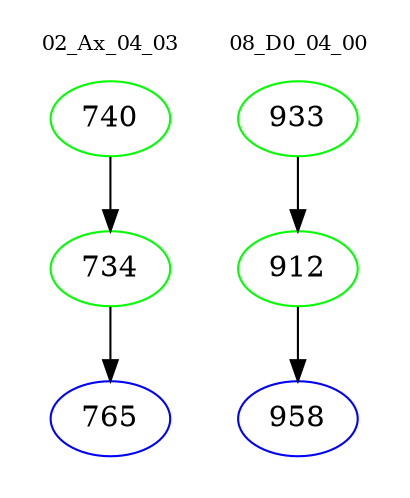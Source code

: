 digraph{
subgraph cluster_0 {
color = white
label = "02_Ax_04_03";
fontsize=10;
T0_740 [label="740", color="green"]
T0_740 -> T0_734 [color="black"]
T0_734 [label="734", color="green"]
T0_734 -> T0_765 [color="black"]
T0_765 [label="765", color="blue"]
}
subgraph cluster_1 {
color = white
label = "08_D0_04_00";
fontsize=10;
T1_933 [label="933", color="green"]
T1_933 -> T1_912 [color="black"]
T1_912 [label="912", color="green"]
T1_912 -> T1_958 [color="black"]
T1_958 [label="958", color="blue"]
}
}
